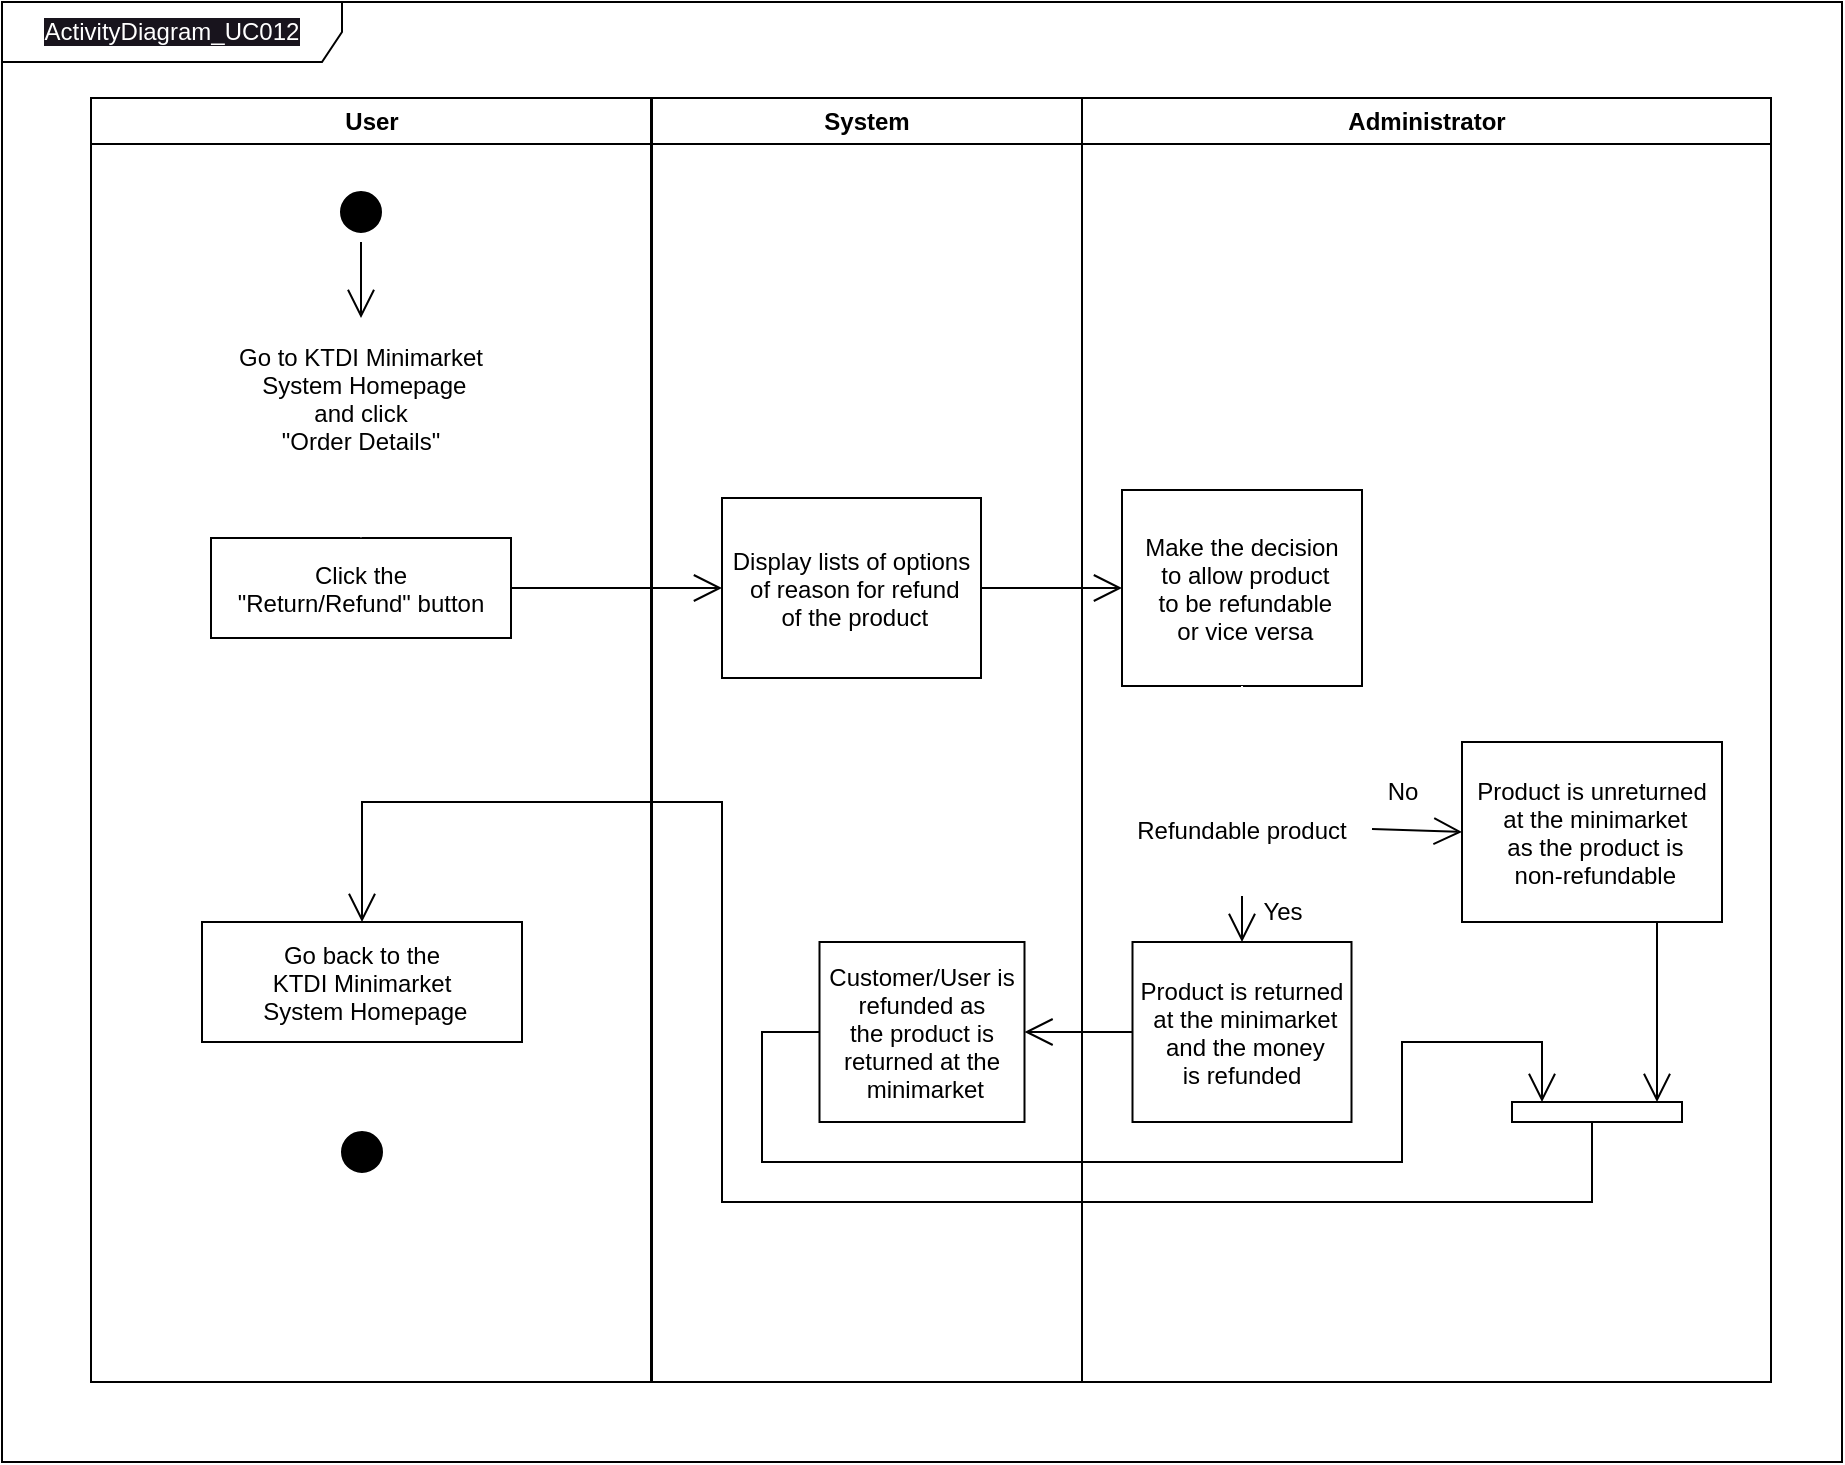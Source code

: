<mxfile>
    <diagram name="Page-1" id="e7e014a7-5840-1c2e-5031-d8a46d1fe8dd">
        <mxGraphModel dx="832" dy="568" grid="1" gridSize="10" guides="1" tooltips="1" connect="1" arrows="1" fold="1" page="1" pageScale="1" pageWidth="1169" pageHeight="826" background="none" math="0" shadow="0">
            <root>
                <mxCell id="0"/>
                <mxCell id="1" parent="0"/>
                <mxCell id="2" value="User" style="swimlane;whiteSpace=wrap" parent="1" vertex="1">
                    <mxGeometry x="164.5" y="128" width="280" height="642" as="geometry"/>
                </mxCell>
                <mxCell id="5" value="" style="ellipse;shape=startState;fillColor=#000000;strokeColor=#FFFFFF;" parent="2" vertex="1">
                    <mxGeometry x="120" y="42" width="30" height="30" as="geometry"/>
                </mxCell>
                <mxCell id="7" value="Go to KTDI Minimarket&#10; System Homepage&#10;and click &#10;&quot;Order Details&quot;" style="strokeColor=#FFFFFF;" parent="2" vertex="1">
                    <mxGeometry x="60" y="110" width="150" height="80" as="geometry"/>
                </mxCell>
                <mxCell id="8" value="Click the&#10;&quot;Return/Refund&quot; button" style="" parent="2" vertex="1">
                    <mxGeometry x="60" y="220" width="150" height="50" as="geometry"/>
                </mxCell>
                <mxCell id="9" value="" style="endArrow=open;strokeColor=#FFFFFF;endFill=1;rounded=0" parent="2" source="7" target="8" edge="1">
                    <mxGeometry relative="1" as="geometry"/>
                </mxCell>
                <mxCell id="qjr2F4XpUvaXnPlqDPw9-71" value="" style="endArrow=open;endFill=1;endSize=12;html=1;rounded=0;exitX=0.5;exitY=1;exitDx=0;exitDy=0;" parent="2" source="5" target="7" edge="1">
                    <mxGeometry width="160" relative="1" as="geometry">
                        <mxPoint x="295.5" y="272" as="sourcePoint"/>
                        <mxPoint x="455.5" y="272" as="targetPoint"/>
                    </mxGeometry>
                </mxCell>
                <mxCell id="3" value="System" style="swimlane;whiteSpace=wrap" parent="1" vertex="1">
                    <mxGeometry x="445" y="128" width="215" height="642" as="geometry"/>
                </mxCell>
                <mxCell id="16" value="Display lists of options&#10; of reason for refund&#10; of the product" style="" parent="3" vertex="1">
                    <mxGeometry x="35" y="200" width="129.5" height="90" as="geometry"/>
                </mxCell>
                <mxCell id="4" value="Administrator" style="swimlane;whiteSpace=wrap" parent="1" vertex="1">
                    <mxGeometry x="660" y="128" width="344.5" height="642" as="geometry"/>
                </mxCell>
                <mxCell id="qjr2F4XpUvaXnPlqDPw9-41" value="&lt;font color=&quot;#ffffff&quot; style=&quot;background-color: rgb(24, 20, 29);&quot;&gt;ActivityDiagram_UC012&lt;/font&gt;" style="shape=umlFrame;whiteSpace=wrap;html=1;pointerEvents=0;width=170;height=30;fillColor=none;" parent="1" vertex="1">
                    <mxGeometry x="120" y="80" width="920" height="730" as="geometry"/>
                </mxCell>
                <mxCell id="15" value="Make the decision&#10; to allow product&#10; to be refundable&#10; or vice versa" style="" parent="1" vertex="1">
                    <mxGeometry x="680" y="324" width="120" height="98" as="geometry"/>
                </mxCell>
                <mxCell id="qjr2F4XpUvaXnPlqDPw9-49" value="" style="endArrow=open;endFill=1;endSize=12;html=1;rounded=0;entryX=0;entryY=0.5;entryDx=0;entryDy=0;exitX=1;exitY=0.5;exitDx=0;exitDy=0;" parent="1" source="16" target="15" edge="1">
                    <mxGeometry width="160" relative="1" as="geometry">
                        <mxPoint x="460" y="400" as="sourcePoint"/>
                        <mxPoint x="620" y="400" as="targetPoint"/>
                    </mxGeometry>
                </mxCell>
                <mxCell id="21" value="Refundable product" style="rhombus;fillColor=default;strokeColor=#FFFFFF;" parent="1" vertex="1">
                    <mxGeometry x="675" y="460" width="130" height="67" as="geometry"/>
                </mxCell>
                <mxCell id="24" value="" style="endArrow=open;strokeColor=#FFFFFF;endFill=1;rounded=0;exitX=0.5;exitY=1;exitDx=0;exitDy=0;entryX=0.5;entryY=0;entryDx=0;entryDy=0;" parent="1" source="15" target="21" edge="1">
                    <mxGeometry relative="1" as="geometry">
                        <mxPoint x="840" y="450" as="targetPoint"/>
                    </mxGeometry>
                </mxCell>
                <mxCell id="38" value="" style="ellipse;shape=endState;fillColor=#000000;strokeColor=#FFFFFF;" parent="1" vertex="1">
                    <mxGeometry x="285" y="640" width="30" height="30" as="geometry"/>
                </mxCell>
                <mxCell id="39" value="" style="endArrow=open;strokeColor=#FFFFFF;endFill=1;rounded=0" parent="1" source="33" target="38" edge="1">
                    <mxGeometry relative="1" as="geometry"/>
                </mxCell>
                <mxCell id="33" value="Go back to the&#10;KTDI Minimarket&#10; System Homepage" style="" parent="1" vertex="1">
                    <mxGeometry x="220" y="540" width="160" height="60" as="geometry"/>
                </mxCell>
                <mxCell id="qjr2F4XpUvaXnPlqDPw9-50" value="Product is returned&#10; at the minimarket&#10; and the money &#10;is refunded" style="" parent="1" vertex="1">
                    <mxGeometry x="685.25" y="550" width="109.5" height="90" as="geometry"/>
                </mxCell>
                <mxCell id="qjr2F4XpUvaXnPlqDPw9-52" value="Product is unreturned&#10; at the minimarket&#10; as the product is&#10; non-refundable" style="" parent="1" vertex="1">
                    <mxGeometry x="850" y="450" width="130" height="90" as="geometry"/>
                </mxCell>
                <mxCell id="qjr2F4XpUvaXnPlqDPw9-58" value="Yes" style="text;html=1;align=center;verticalAlign=middle;resizable=0;points=[];autosize=1;strokeColor=none;fillColor=none;" parent="1" vertex="1">
                    <mxGeometry x="740" y="520" width="40" height="30" as="geometry"/>
                </mxCell>
                <mxCell id="qjr2F4XpUvaXnPlqDPw9-60" value="" style="html=1;points=[];perimeter=orthogonalPerimeter;outlineConnect=0;targetShapes=umlLifeline;portConstraint=eastwest;newEdgeStyle={&quot;edgeStyle&quot;:&quot;elbowEdgeStyle&quot;,&quot;elbow&quot;:&quot;vertical&quot;,&quot;curved&quot;:0,&quot;rounded&quot;:0};strokeColor=#000000;fillColor=#FFFFFF;direction=south;" parent="1" vertex="1">
                    <mxGeometry x="875" y="630" width="85" height="10" as="geometry"/>
                </mxCell>
                <mxCell id="qjr2F4XpUvaXnPlqDPw9-64" value="" style="endArrow=open;endFill=1;endSize=12;html=1;rounded=0;entryX=1;entryY=0.5;entryDx=0;entryDy=0;exitX=0;exitY=0.5;exitDx=0;exitDy=0;" parent="1" source="qjr2F4XpUvaXnPlqDPw9-50" target="qjr2F4XpUvaXnPlqDPw9-72" edge="1">
                    <mxGeometry width="160" relative="1" as="geometry">
                        <mxPoint x="680" y="595" as="sourcePoint"/>
                        <mxPoint x="620" y="500" as="targetPoint"/>
                        <Array as="points"/>
                    </mxGeometry>
                </mxCell>
                <mxCell id="qjr2F4XpUvaXnPlqDPw9-66" value="" style="endArrow=open;endFill=1;endSize=12;html=1;rounded=0;entryX=0;entryY=0.5;entryDx=0;entryDy=0;exitX=1;exitY=0.5;exitDx=0;exitDy=0;" parent="1" source="21" target="qjr2F4XpUvaXnPlqDPw9-52" edge="1">
                    <mxGeometry width="160" relative="1" as="geometry">
                        <mxPoint x="460" y="500" as="sourcePoint"/>
                        <mxPoint x="620" y="500" as="targetPoint"/>
                    </mxGeometry>
                </mxCell>
                <mxCell id="qjr2F4XpUvaXnPlqDPw9-67" value="" style="endArrow=open;endFill=1;endSize=12;html=1;rounded=0;entryX=0.5;entryY=0;entryDx=0;entryDy=0;exitX=0.5;exitY=1;exitDx=0;exitDy=0;" parent="1" source="21" target="qjr2F4XpUvaXnPlqDPw9-50" edge="1">
                    <mxGeometry width="160" relative="1" as="geometry">
                        <mxPoint x="460" y="500" as="sourcePoint"/>
                        <mxPoint x="620" y="500" as="targetPoint"/>
                    </mxGeometry>
                </mxCell>
                <mxCell id="qjr2F4XpUvaXnPlqDPw9-68" value="No" style="text;html=1;align=center;verticalAlign=middle;resizable=0;points=[];autosize=1;strokeColor=none;fillColor=none;" parent="1" vertex="1">
                    <mxGeometry x="800" y="460" width="40" height="30" as="geometry"/>
                </mxCell>
                <mxCell id="qjr2F4XpUvaXnPlqDPw9-69" value="" style="endArrow=open;endFill=1;endSize=12;html=1;rounded=0;" parent="1" source="qjr2F4XpUvaXnPlqDPw9-60" target="33" edge="1">
                    <mxGeometry width="160" relative="1" as="geometry">
                        <mxPoint x="460" y="500" as="sourcePoint"/>
                        <mxPoint x="620" y="500" as="targetPoint"/>
                        <Array as="points">
                            <mxPoint x="915" y="680"/>
                            <mxPoint x="480" y="680"/>
                            <mxPoint x="480" y="480"/>
                            <mxPoint x="300" y="480"/>
                        </Array>
                    </mxGeometry>
                </mxCell>
                <mxCell id="qjr2F4XpUvaXnPlqDPw9-70" value="" style="endArrow=open;endFill=1;endSize=12;html=1;rounded=0;exitX=1;exitY=0.5;exitDx=0;exitDy=0;entryX=0;entryY=0.5;entryDx=0;entryDy=0;" parent="1" source="8" target="16" edge="1">
                    <mxGeometry width="160" relative="1" as="geometry">
                        <mxPoint x="460" y="400" as="sourcePoint"/>
                        <mxPoint x="620" y="400" as="targetPoint"/>
                    </mxGeometry>
                </mxCell>
                <mxCell id="qjr2F4XpUvaXnPlqDPw9-72" value="Customer/User is &#10;refunded as &#10;the product is &#10;returned at the&#10; minimarket" style="" parent="1" vertex="1">
                    <mxGeometry x="528.75" y="550" width="102.5" height="90" as="geometry"/>
                </mxCell>
                <mxCell id="qjr2F4XpUvaXnPlqDPw9-73" value="" style="endArrow=open;endFill=1;endSize=12;html=1;rounded=0;exitX=0;exitY=0.5;exitDx=0;exitDy=0;" parent="1" source="qjr2F4XpUvaXnPlqDPw9-72" target="qjr2F4XpUvaXnPlqDPw9-60" edge="1">
                    <mxGeometry width="160" relative="1" as="geometry">
                        <mxPoint x="460" y="500" as="sourcePoint"/>
                        <mxPoint x="620" y="500" as="targetPoint"/>
                        <Array as="points">
                            <mxPoint x="500" y="595"/>
                            <mxPoint x="500" y="660"/>
                            <mxPoint x="820" y="660"/>
                            <mxPoint x="820" y="600"/>
                            <mxPoint x="890" y="600"/>
                        </Array>
                    </mxGeometry>
                </mxCell>
                <mxCell id="qjr2F4XpUvaXnPlqDPw9-74" value="" style="endArrow=open;endFill=1;endSize=12;html=1;rounded=0;exitX=0.75;exitY=1;exitDx=0;exitDy=0;" parent="1" source="qjr2F4XpUvaXnPlqDPw9-52" target="qjr2F4XpUvaXnPlqDPw9-60" edge="1">
                    <mxGeometry width="160" relative="1" as="geometry">
                        <mxPoint x="460" y="500" as="sourcePoint"/>
                        <mxPoint x="620" y="500" as="targetPoint"/>
                    </mxGeometry>
                </mxCell>
            </root>
        </mxGraphModel>
    </diagram>
</mxfile>